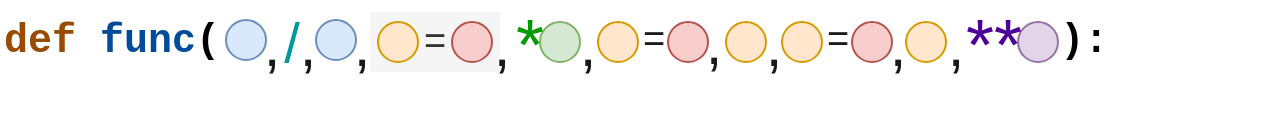 <mxfile version="20.2.3" type="github">
  <diagram id="wAkNv_zMbMzR43Nq87tJ" name="Page-1">
    <mxGraphModel dx="1276" dy="727" grid="1" gridSize="10" guides="1" tooltips="1" connect="1" arrows="1" fold="1" page="1" pageScale="1" pageWidth="827" pageHeight="1169" math="0" shadow="0">
      <root>
        <mxCell id="0" />
        <mxCell id="1" parent="0" />
        <mxCell id="IhcZWadSO6IACjrFC9mP-1" value="&lt;font color=&quot;#994c00&quot;&gt;def&lt;/font&gt; &lt;font color=&quot;#004c99&quot;&gt;func&lt;/font&gt;(&amp;nbsp; &amp;nbsp; &amp;nbsp; &amp;nbsp; &amp;nbsp; &amp;nbsp; &amp;nbsp; &amp;nbsp; &amp;nbsp; &amp;nbsp; &amp;nbsp; &amp;nbsp; &amp;nbsp; &amp;nbsp; &amp;nbsp; &amp;nbsp; &amp;nbsp; &amp;nbsp;):&lt;br&gt;&amp;nbsp; &amp;nbsp;&amp;nbsp;" style="text;html=1;strokeColor=none;fillColor=none;align=left;verticalAlign=middle;whiteSpace=wrap;rounded=0;fontSize=20;fontFamily=Courier New;fontStyle=1" vertex="1" parent="1">
          <mxGeometry x="110" y="250" width="640" height="30" as="geometry" />
        </mxCell>
        <mxCell id="IhcZWadSO6IACjrFC9mP-2" value="" style="ellipse;whiteSpace=wrap;html=1;aspect=fixed;fillColor=#dae8fc;strokeColor=#6c8ebf;" vertex="1" parent="1">
          <mxGeometry x="223" y="243" width="20" height="20" as="geometry" />
        </mxCell>
        <mxCell id="IhcZWadSO6IACjrFC9mP-3" value="" style="ellipse;whiteSpace=wrap;html=1;aspect=fixed;fillColor=#dae8fc;strokeColor=#6c8ebf;" vertex="1" parent="1">
          <mxGeometry x="268" y="243" width="20" height="20" as="geometry" />
        </mxCell>
        <mxCell id="IhcZWadSO6IACjrFC9mP-11" value="" style="ellipse;whiteSpace=wrap;html=1;aspect=fixed;fillColor=#d5e8d4;strokeColor=#82b366;" vertex="1" parent="1">
          <mxGeometry x="380" y="244" width="20" height="20" as="geometry" />
        </mxCell>
        <mxCell id="IhcZWadSO6IACjrFC9mP-13" value="/" style="text;html=1;strokeColor=none;fillColor=none;align=center;verticalAlign=middle;whiteSpace=wrap;rounded=0;sketch=1;fontSize=28;fontColor=#009999;" vertex="1" parent="1">
          <mxGeometry x="226" y="240" width="60" height="28" as="geometry" />
        </mxCell>
        <mxCell id="IhcZWadSO6IACjrFC9mP-14" value="" style="ellipse;whiteSpace=wrap;html=1;aspect=fixed;fillColor=#ffe6cc;strokeColor=#d79b00;" vertex="1" parent="1">
          <mxGeometry x="409" y="244" width="20" height="20" as="geometry" />
        </mxCell>
        <mxCell id="IhcZWadSO6IACjrFC9mP-6" value="&lt;font style=&quot;font-size: 19px;&quot;&gt;=&lt;/font&gt;" style="rounded=0;whiteSpace=wrap;html=1;fillColor=#f5f5f5;fontColor=#333333;strokeColor=none;" vertex="1" parent="1">
          <mxGeometry x="295" y="239" width="65" height="30" as="geometry" />
        </mxCell>
        <mxCell id="IhcZWadSO6IACjrFC9mP-7" value="" style="ellipse;whiteSpace=wrap;html=1;aspect=fixed;fillColor=#ffe6cc;strokeColor=#d79b00;" vertex="1" parent="1">
          <mxGeometry x="299" y="244" width="20" height="20" as="geometry" />
        </mxCell>
        <mxCell id="IhcZWadSO6IACjrFC9mP-9" value="" style="ellipse;whiteSpace=wrap;html=1;aspect=fixed;fillColor=#f8cecc;strokeColor=#b85450;" vertex="1" parent="1">
          <mxGeometry x="336" y="244" width="20" height="20" as="geometry" />
        </mxCell>
        <mxCell id="IhcZWadSO6IACjrFC9mP-12" value="&lt;font color=&quot;#009900&quot; style=&quot;font-size: 36px;&quot;&gt;*&lt;/font&gt;" style="text;html=1;strokeColor=none;fillColor=none;align=center;verticalAlign=middle;whiteSpace=wrap;rounded=0;sketch=1;fontSize=19;" vertex="1" parent="1">
          <mxGeometry x="363" y="240" width="24" height="30" as="geometry" />
        </mxCell>
        <mxCell id="IhcZWadSO6IACjrFC9mP-16" value="" style="ellipse;whiteSpace=wrap;html=1;aspect=fixed;fillColor=#f8cecc;strokeColor=#b85450;" vertex="1" parent="1">
          <mxGeometry x="444" y="244" width="20" height="20" as="geometry" />
        </mxCell>
        <mxCell id="IhcZWadSO6IACjrFC9mP-17" value="=" style="text;html=1;strokeColor=none;fillColor=none;align=center;verticalAlign=middle;whiteSpace=wrap;rounded=0;sketch=1;fontSize=19;fontColor=#1A1A1A;" vertex="1" parent="1">
          <mxGeometry x="427" y="238" width="20" height="30" as="geometry" />
        </mxCell>
        <mxCell id="IhcZWadSO6IACjrFC9mP-18" value="" style="ellipse;whiteSpace=wrap;html=1;aspect=fixed;fillColor=#ffe6cc;strokeColor=#d79b00;" vertex="1" parent="1">
          <mxGeometry x="473" y="244" width="20" height="20" as="geometry" />
        </mxCell>
        <mxCell id="IhcZWadSO6IACjrFC9mP-22" value="" style="ellipse;whiteSpace=wrap;html=1;aspect=fixed;fillColor=#ffe6cc;strokeColor=#d79b00;" vertex="1" parent="1">
          <mxGeometry x="501" y="244" width="20" height="20" as="geometry" />
        </mxCell>
        <mxCell id="IhcZWadSO6IACjrFC9mP-23" value="" style="ellipse;whiteSpace=wrap;html=1;aspect=fixed;fillColor=#f8cecc;strokeColor=#b85450;" vertex="1" parent="1">
          <mxGeometry x="536" y="244" width="20" height="20" as="geometry" />
        </mxCell>
        <mxCell id="IhcZWadSO6IACjrFC9mP-24" value="=" style="text;html=1;strokeColor=none;fillColor=none;align=center;verticalAlign=middle;whiteSpace=wrap;rounded=0;sketch=1;fontSize=19;fontColor=#1A1A1A;" vertex="1" parent="1">
          <mxGeometry x="519" y="238" width="20" height="30" as="geometry" />
        </mxCell>
        <mxCell id="IhcZWadSO6IACjrFC9mP-25" value="" style="ellipse;whiteSpace=wrap;html=1;aspect=fixed;fillColor=#ffe6cc;strokeColor=#d79b00;" vertex="1" parent="1">
          <mxGeometry x="563" y="244" width="20" height="20" as="geometry" />
        </mxCell>
        <mxCell id="IhcZWadSO6IACjrFC9mP-26" value="" style="ellipse;whiteSpace=wrap;html=1;aspect=fixed;fillColor=#e1d5e7;strokeColor=#9673a6;" vertex="1" parent="1">
          <mxGeometry x="619" y="244" width="20" height="20" as="geometry" />
        </mxCell>
        <mxCell id="IhcZWadSO6IACjrFC9mP-27" value="&lt;font style=&quot;font-size: 36px;&quot;&gt;**&lt;/font&gt;" style="text;html=1;strokeColor=none;fillColor=none;align=center;verticalAlign=middle;whiteSpace=wrap;rounded=0;sketch=1;fontSize=19;fontColor=#4C0099;" vertex="1" parent="1">
          <mxGeometry x="592" y="246" width="30" height="17" as="geometry" />
        </mxCell>
        <mxCell id="IhcZWadSO6IACjrFC9mP-28" value="&lt;font style=&quot;font-size: 30px;&quot;&gt;,&lt;/font&gt;" style="text;html=1;strokeColor=none;fillColor=none;align=center;verticalAlign=middle;whiteSpace=wrap;rounded=0;sketch=1;fontSize=19;fontColor=#1A1A1A;" vertex="1" parent="1">
          <mxGeometry x="239" y="240" width="14" height="30" as="geometry" />
        </mxCell>
        <mxCell id="IhcZWadSO6IACjrFC9mP-29" value="&lt;font style=&quot;font-size: 30px;&quot;&gt;,&lt;/font&gt;" style="text;html=1;strokeColor=none;fillColor=none;align=center;verticalAlign=middle;whiteSpace=wrap;rounded=0;sketch=1;fontSize=19;fontColor=#1A1A1A;" vertex="1" parent="1">
          <mxGeometry x="257" y="240" width="14" height="30" as="geometry" />
        </mxCell>
        <mxCell id="IhcZWadSO6IACjrFC9mP-30" value="&lt;font style=&quot;font-size: 30px;&quot;&gt;,&lt;/font&gt;" style="text;html=1;strokeColor=none;fillColor=none;align=center;verticalAlign=middle;whiteSpace=wrap;rounded=0;sketch=1;fontSize=19;fontColor=#1A1A1A;" vertex="1" parent="1">
          <mxGeometry x="284" y="240" width="14" height="30" as="geometry" />
        </mxCell>
        <mxCell id="IhcZWadSO6IACjrFC9mP-31" value="&lt;font style=&quot;font-size: 30px;&quot;&gt;,&lt;/font&gt;" style="text;html=1;strokeColor=none;fillColor=none;align=center;verticalAlign=middle;whiteSpace=wrap;rounded=0;sketch=1;fontSize=19;fontColor=#1A1A1A;" vertex="1" parent="1">
          <mxGeometry x="354" y="240" width="14" height="30" as="geometry" />
        </mxCell>
        <mxCell id="IhcZWadSO6IACjrFC9mP-32" value="&lt;font style=&quot;font-size: 30px;&quot;&gt;,&lt;/font&gt;" style="text;html=1;strokeColor=none;fillColor=none;align=center;verticalAlign=middle;whiteSpace=wrap;rounded=0;sketch=1;fontSize=19;fontColor=#1A1A1A;" vertex="1" parent="1">
          <mxGeometry x="397" y="240" width="14" height="30" as="geometry" />
        </mxCell>
        <mxCell id="IhcZWadSO6IACjrFC9mP-33" value="&lt;font style=&quot;font-size: 30px;&quot;&gt;,&lt;/font&gt;" style="text;html=1;strokeColor=none;fillColor=none;align=center;verticalAlign=middle;whiteSpace=wrap;rounded=0;sketch=1;fontSize=19;fontColor=#1A1A1A;" vertex="1" parent="1">
          <mxGeometry x="460" y="239" width="14" height="30" as="geometry" />
        </mxCell>
        <mxCell id="IhcZWadSO6IACjrFC9mP-34" value="&lt;font style=&quot;font-size: 30px;&quot;&gt;,&lt;/font&gt;" style="text;html=1;strokeColor=none;fillColor=none;align=center;verticalAlign=middle;whiteSpace=wrap;rounded=0;sketch=1;fontSize=19;fontColor=#1A1A1A;" vertex="1" parent="1">
          <mxGeometry x="490" y="240" width="14" height="30" as="geometry" />
        </mxCell>
        <mxCell id="IhcZWadSO6IACjrFC9mP-35" value="&lt;font style=&quot;font-size: 30px;&quot;&gt;,&lt;/font&gt;" style="text;html=1;strokeColor=none;fillColor=none;align=center;verticalAlign=middle;whiteSpace=wrap;rounded=0;sketch=1;fontSize=19;fontColor=#1A1A1A;" vertex="1" parent="1">
          <mxGeometry x="552" y="240" width="14" height="30" as="geometry" />
        </mxCell>
        <mxCell id="IhcZWadSO6IACjrFC9mP-36" value="&lt;font style=&quot;font-size: 30px;&quot;&gt;,&lt;/font&gt;" style="text;html=1;strokeColor=none;fillColor=none;align=center;verticalAlign=middle;whiteSpace=wrap;rounded=0;sketch=1;fontSize=19;fontColor=#1A1A1A;" vertex="1" parent="1">
          <mxGeometry x="581" y="240" width="14" height="30" as="geometry" />
        </mxCell>
      </root>
    </mxGraphModel>
  </diagram>
</mxfile>
